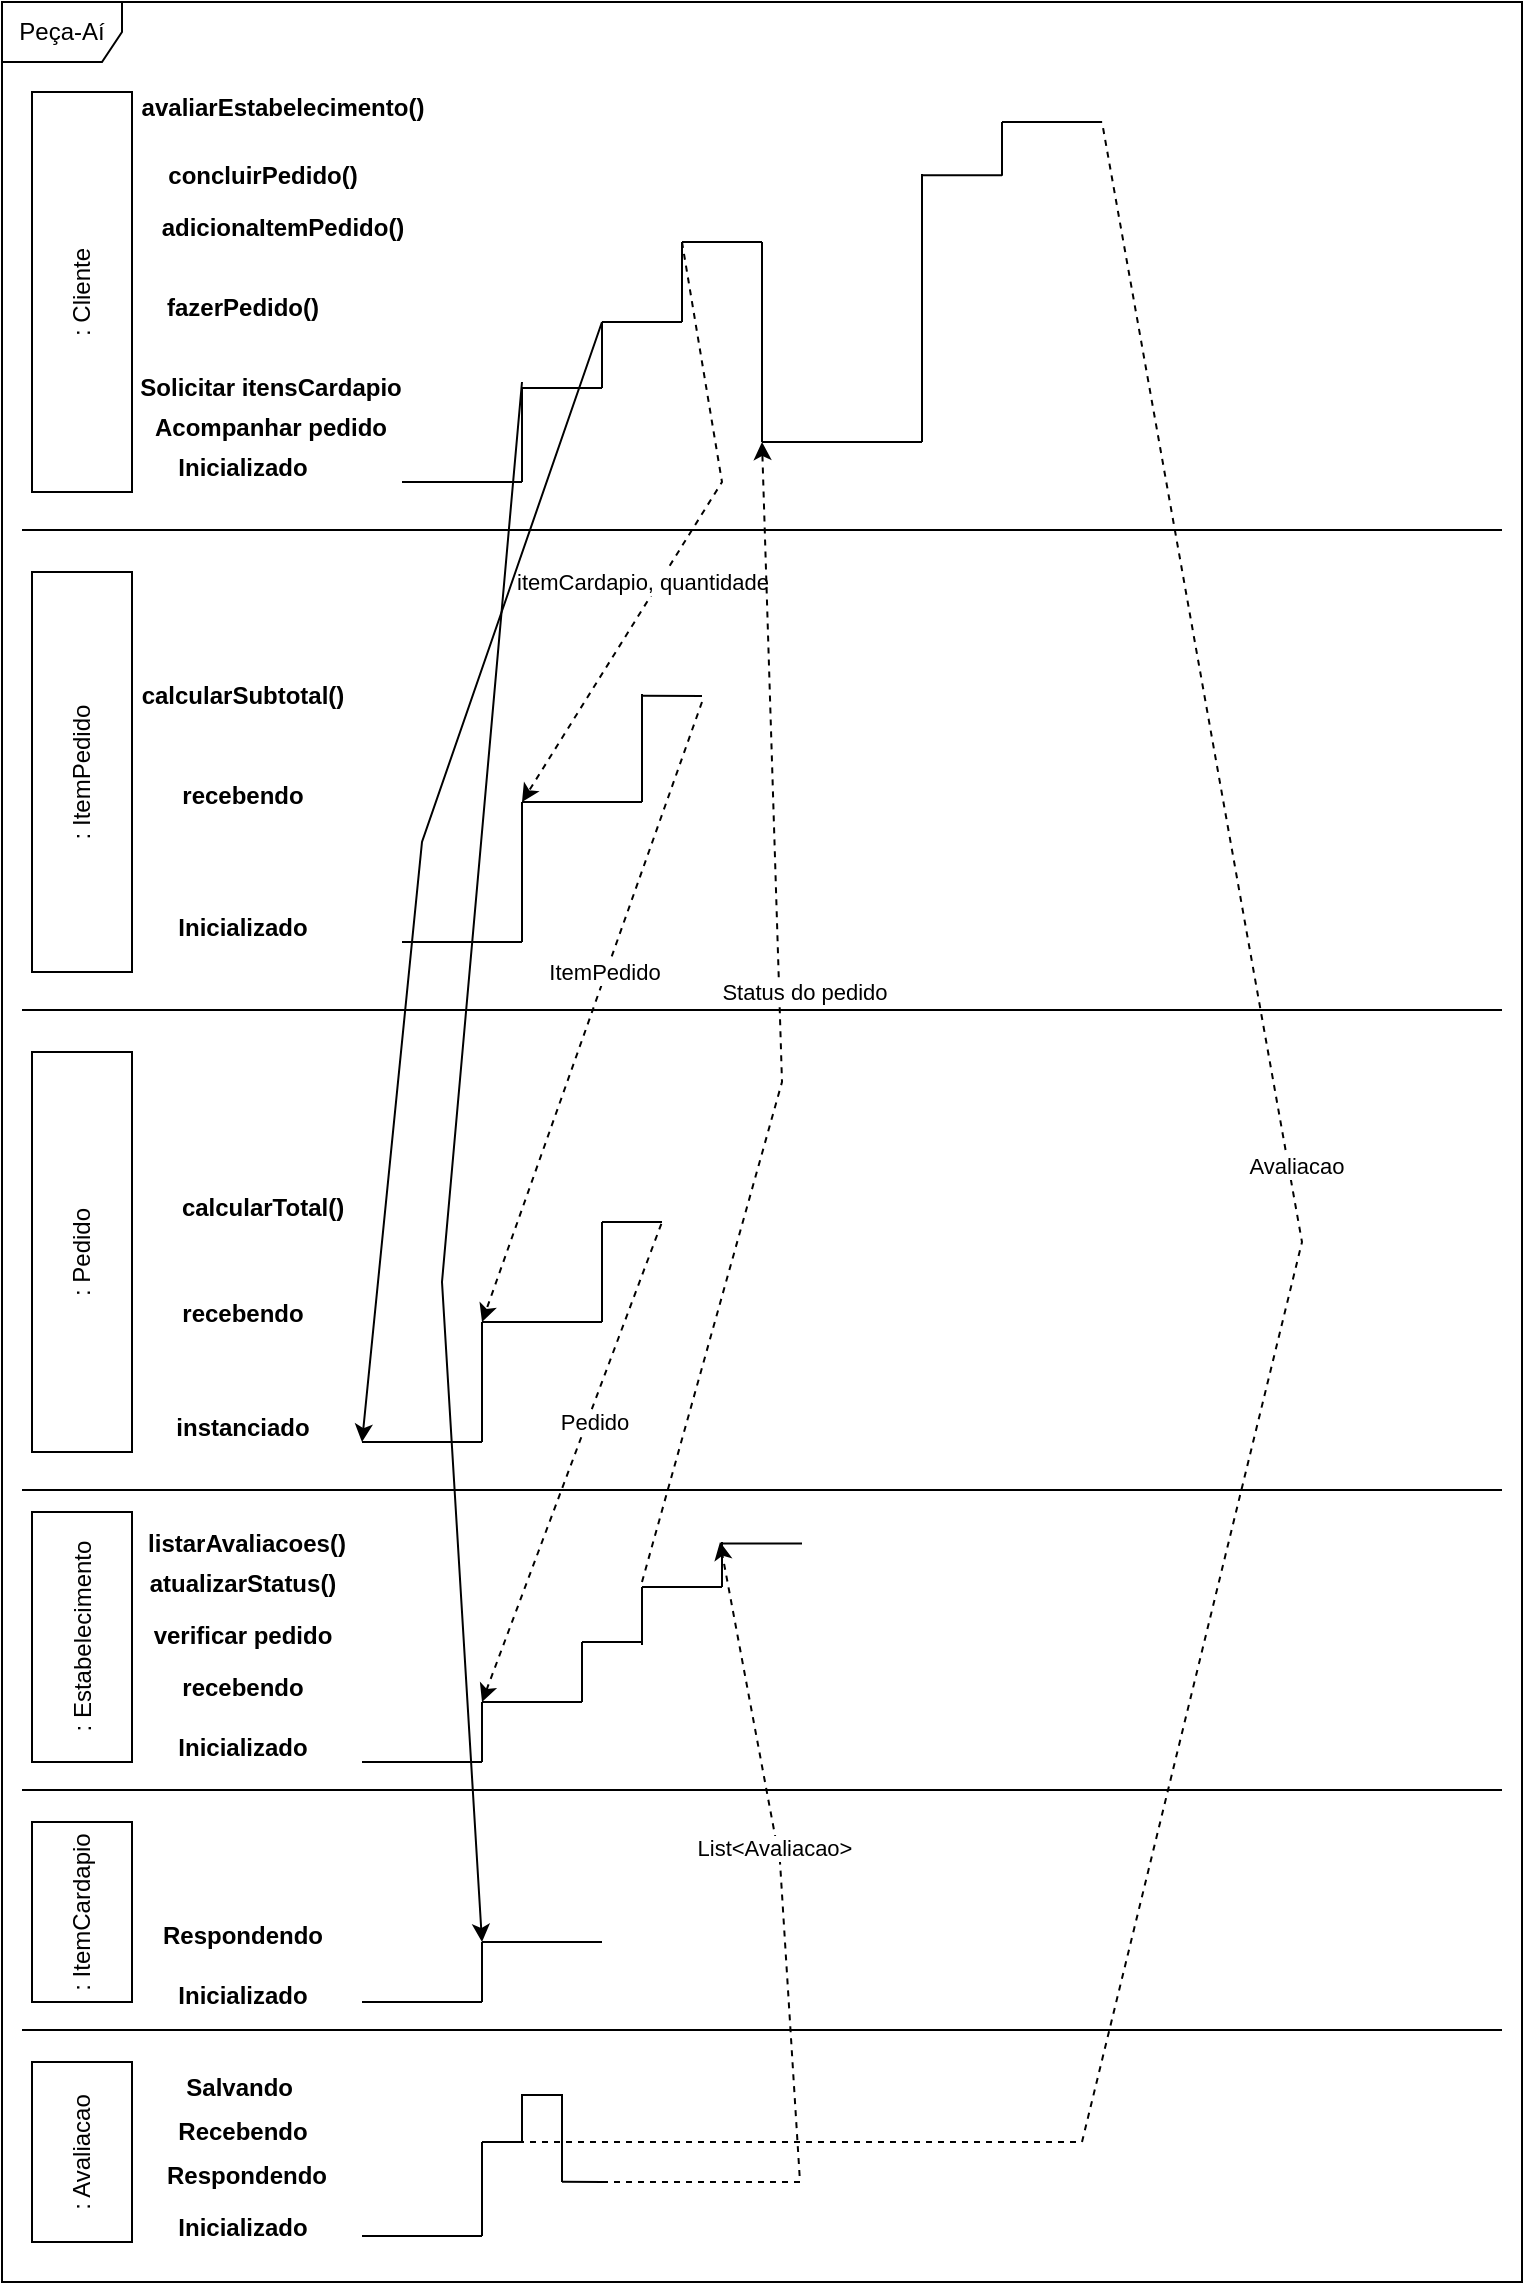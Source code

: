 <mxfile version="24.4.13" type="device">
  <diagram name="Página-1" id="-B9wC1jL4rfjNUWqB2Uc">
    <mxGraphModel dx="1639" dy="892" grid="1" gridSize="10" guides="1" tooltips="1" connect="1" arrows="1" fold="1" page="1" pageScale="1" pageWidth="827" pageHeight="1169" math="0" shadow="0">
      <root>
        <mxCell id="0" />
        <mxCell id="1" parent="0" />
        <mxCell id="8XFFxGsu1JaHWEEVxWIv-3" value=": Pedido" style="html=1;whiteSpace=wrap;rotation=-90;" vertex="1" parent="1">
          <mxGeometry x="-30" y="610" width="200" height="50" as="geometry" />
        </mxCell>
        <mxCell id="8XFFxGsu1JaHWEEVxWIv-4" value="" style="line;strokeWidth=1;fillColor=none;align=left;verticalAlign=middle;spacingTop=-1;spacingLeft=3;spacingRight=3;rotatable=0;labelPosition=right;points=[];portConstraint=eastwest;strokeColor=inherit;" vertex="1" parent="1">
          <mxGeometry x="40" y="270" width="740" height="8" as="geometry" />
        </mxCell>
        <mxCell id="8XFFxGsu1JaHWEEVxWIv-5" value=": ItemPedido" style="html=1;whiteSpace=wrap;rotation=-90;" vertex="1" parent="1">
          <mxGeometry x="-30" y="370" width="200" height="50" as="geometry" />
        </mxCell>
        <mxCell id="8XFFxGsu1JaHWEEVxWIv-6" value="" style="line;strokeWidth=1;fillColor=none;align=left;verticalAlign=middle;spacingTop=-1;spacingLeft=3;spacingRight=3;rotatable=0;labelPosition=right;points=[];portConstraint=eastwest;strokeColor=inherit;" vertex="1" parent="1">
          <mxGeometry x="40" y="510" width="740" height="8" as="geometry" />
        </mxCell>
        <mxCell id="8XFFxGsu1JaHWEEVxWIv-7" value=": Cliente" style="html=1;whiteSpace=wrap;rotation=-90;" vertex="1" parent="1">
          <mxGeometry x="-30" y="130" width="200" height="50" as="geometry" />
        </mxCell>
        <mxCell id="8XFFxGsu1JaHWEEVxWIv-8" value="" style="line;strokeWidth=1;fillColor=none;align=left;verticalAlign=middle;spacingTop=-1;spacingLeft=3;spacingRight=3;rotatable=0;labelPosition=right;points=[];portConstraint=eastwest;strokeColor=inherit;" vertex="1" parent="1">
          <mxGeometry x="40" y="750" width="740" height="8" as="geometry" />
        </mxCell>
        <mxCell id="8XFFxGsu1JaHWEEVxWIv-9" value="" style="line;strokeWidth=1;fillColor=none;align=left;verticalAlign=middle;spacingTop=-1;spacingLeft=3;spacingRight=3;rotatable=0;labelPosition=right;points=[];portConstraint=eastwest;strokeColor=inherit;" vertex="1" parent="1">
          <mxGeometry x="40" y="900" width="740" height="8" as="geometry" />
        </mxCell>
        <mxCell id="8XFFxGsu1JaHWEEVxWIv-10" value=": Estabelecimento" style="html=1;whiteSpace=wrap;rotation=-90;" vertex="1" parent="1">
          <mxGeometry x="7.5" y="802.5" width="125" height="50" as="geometry" />
        </mxCell>
        <mxCell id="8XFFxGsu1JaHWEEVxWIv-11" value=": ItemCardapio" style="html=1;whiteSpace=wrap;rotation=-90;" vertex="1" parent="1">
          <mxGeometry x="25" y="940" width="90" height="50" as="geometry" />
        </mxCell>
        <mxCell id="8XFFxGsu1JaHWEEVxWIv-12" value="fazerPedido()" style="text;align=center;fontStyle=1;verticalAlign=middle;spacingLeft=3;spacingRight=3;strokeColor=none;rotatable=0;points=[[0,0.5],[1,0.5]];portConstraint=eastwest;html=1;" vertex="1" parent="1">
          <mxGeometry x="110" y="150" width="80" height="26" as="geometry" />
        </mxCell>
        <mxCell id="8XFFxGsu1JaHWEEVxWIv-13" value="adicionaItemPedido&lt;span style=&quot;background-color: initial;&quot;&gt;()&lt;/span&gt;" style="text;align=center;fontStyle=1;verticalAlign=middle;spacingLeft=3;spacingRight=3;strokeColor=none;rotatable=0;points=[[0,0.5],[1,0.5]];portConstraint=eastwest;html=1;" vertex="1" parent="1">
          <mxGeometry x="130" y="110" width="80" height="26" as="geometry" />
        </mxCell>
        <mxCell id="8XFFxGsu1JaHWEEVxWIv-14" value="Inicializado" style="text;align=center;fontStyle=1;verticalAlign=middle;spacingLeft=3;spacingRight=3;strokeColor=none;rotatable=0;points=[[0,0.5],[1,0.5]];portConstraint=eastwest;html=1;" vertex="1" parent="1">
          <mxGeometry x="110" y="230" width="80" height="26" as="geometry" />
        </mxCell>
        <mxCell id="8XFFxGsu1JaHWEEVxWIv-15" value="concluirPedido()" style="text;align=center;fontStyle=1;verticalAlign=middle;spacingLeft=3;spacingRight=3;strokeColor=none;rotatable=0;points=[[0,0.5],[1,0.5]];portConstraint=eastwest;html=1;" vertex="1" parent="1">
          <mxGeometry x="120" y="84" width="80" height="26" as="geometry" />
        </mxCell>
        <mxCell id="8XFFxGsu1JaHWEEVxWIv-17" value="" style="endArrow=none;html=1;endSize=12;startArrow=none;startSize=14;startFill=0;edgeStyle=orthogonalEdgeStyle;align=left;verticalAlign=bottom;rounded=0;endFill=0;" edge="1" parent="1">
          <mxGeometry x="-1" y="3" relative="1" as="geometry">
            <mxPoint x="230" y="250" as="sourcePoint" />
            <mxPoint x="290" y="250" as="targetPoint" />
          </mxGeometry>
        </mxCell>
        <mxCell id="8XFFxGsu1JaHWEEVxWIv-18" value="Solicitar itensCardapio" style="text;align=center;fontStyle=1;verticalAlign=middle;spacingLeft=3;spacingRight=3;strokeColor=none;rotatable=0;points=[[0,0.5],[1,0.5]];portConstraint=eastwest;html=1;" vertex="1" parent="1">
          <mxGeometry x="124" y="190" width="80" height="26" as="geometry" />
        </mxCell>
        <mxCell id="8XFFxGsu1JaHWEEVxWIv-22" value="" style="endArrow=none;html=1;rounded=0;" edge="1" parent="1">
          <mxGeometry width="50" height="50" relative="1" as="geometry">
            <mxPoint x="290" y="250" as="sourcePoint" />
            <mxPoint x="290" y="203" as="targetPoint" />
          </mxGeometry>
        </mxCell>
        <mxCell id="8XFFxGsu1JaHWEEVxWIv-23" value="" style="endArrow=none;html=1;rounded=0;" edge="1" parent="1">
          <mxGeometry width="50" height="50" relative="1" as="geometry">
            <mxPoint x="330" y="203" as="sourcePoint" />
            <mxPoint x="290" y="202.94" as="targetPoint" />
          </mxGeometry>
        </mxCell>
        <mxCell id="8XFFxGsu1JaHWEEVxWIv-25" value="" style="endArrow=none;html=1;rounded=0;" edge="1" parent="1">
          <mxGeometry width="50" height="50" relative="1" as="geometry">
            <mxPoint x="330" y="203" as="sourcePoint" />
            <mxPoint x="330" y="170" as="targetPoint" />
          </mxGeometry>
        </mxCell>
        <mxCell id="8XFFxGsu1JaHWEEVxWIv-26" value="" style="endArrow=none;html=1;rounded=0;" edge="1" parent="1">
          <mxGeometry width="50" height="50" relative="1" as="geometry">
            <mxPoint x="370" y="170" as="sourcePoint" />
            <mxPoint x="330" y="170" as="targetPoint" />
          </mxGeometry>
        </mxCell>
        <mxCell id="8XFFxGsu1JaHWEEVxWIv-28" value="" style="endArrow=none;html=1;rounded=0;" edge="1" parent="1">
          <mxGeometry width="50" height="50" relative="1" as="geometry">
            <mxPoint x="370" y="130" as="sourcePoint" />
            <mxPoint x="370" y="170" as="targetPoint" />
          </mxGeometry>
        </mxCell>
        <mxCell id="8XFFxGsu1JaHWEEVxWIv-29" value="" style="endArrow=none;html=1;rounded=0;" edge="1" parent="1">
          <mxGeometry width="50" height="50" relative="1" as="geometry">
            <mxPoint x="370" y="130" as="sourcePoint" />
            <mxPoint x="410" y="130" as="targetPoint" />
          </mxGeometry>
        </mxCell>
        <mxCell id="8XFFxGsu1JaHWEEVxWIv-30" value="" style="endArrow=none;html=1;rounded=0;" edge="1" parent="1">
          <mxGeometry width="50" height="50" relative="1" as="geometry">
            <mxPoint x="410" y="130" as="sourcePoint" />
            <mxPoint x="410" y="230" as="targetPoint" />
          </mxGeometry>
        </mxCell>
        <mxCell id="8XFFxGsu1JaHWEEVxWIv-32" value="" style="endArrow=none;html=1;rounded=0;" edge="1" parent="1">
          <mxGeometry width="50" height="50" relative="1" as="geometry">
            <mxPoint x="410" y="230" as="sourcePoint" />
            <mxPoint x="490" y="230" as="targetPoint" />
          </mxGeometry>
        </mxCell>
        <mxCell id="8XFFxGsu1JaHWEEVxWIv-33" value="" style="endArrow=none;html=1;rounded=0;" edge="1" parent="1">
          <mxGeometry width="50" height="50" relative="1" as="geometry">
            <mxPoint x="490" y="230" as="sourcePoint" />
            <mxPoint x="490" y="96" as="targetPoint" />
          </mxGeometry>
        </mxCell>
        <mxCell id="8XFFxGsu1JaHWEEVxWIv-35" value="" style="endArrow=none;html=1;rounded=0;" edge="1" parent="1">
          <mxGeometry width="50" height="50" relative="1" as="geometry">
            <mxPoint x="490" y="96.66" as="sourcePoint" />
            <mxPoint x="530" y="96.66" as="targetPoint" />
          </mxGeometry>
        </mxCell>
        <mxCell id="8XFFxGsu1JaHWEEVxWIv-36" value="Inicializado" style="text;align=center;fontStyle=1;verticalAlign=middle;spacingLeft=3;spacingRight=3;strokeColor=none;rotatable=0;points=[[0,0.5],[1,0.5]];portConstraint=eastwest;html=1;" vertex="1" parent="1">
          <mxGeometry x="110" y="460" width="80" height="26" as="geometry" />
        </mxCell>
        <mxCell id="8XFFxGsu1JaHWEEVxWIv-37" value="recebendo" style="text;align=center;fontStyle=1;verticalAlign=middle;spacingLeft=3;spacingRight=3;strokeColor=none;rotatable=0;points=[[0,0.5],[1,0.5]];portConstraint=eastwest;html=1;" vertex="1" parent="1">
          <mxGeometry x="110" y="394" width="80" height="26" as="geometry" />
        </mxCell>
        <mxCell id="8XFFxGsu1JaHWEEVxWIv-38" value="calcularSubtotal()" style="text;align=center;fontStyle=1;verticalAlign=middle;spacingLeft=3;spacingRight=3;strokeColor=none;rotatable=0;points=[[0,0.5],[1,0.5]];portConstraint=eastwest;html=1;" vertex="1" parent="1">
          <mxGeometry x="110" y="344" width="80" height="26" as="geometry" />
        </mxCell>
        <mxCell id="8XFFxGsu1JaHWEEVxWIv-39" value="" style="endArrow=none;html=1;endSize=12;startArrow=none;startSize=14;startFill=0;edgeStyle=orthogonalEdgeStyle;align=left;verticalAlign=bottom;rounded=0;endFill=0;" edge="1" parent="1">
          <mxGeometry x="-1" y="3" relative="1" as="geometry">
            <mxPoint x="230" y="480" as="sourcePoint" />
            <mxPoint x="290" y="480" as="targetPoint" />
          </mxGeometry>
        </mxCell>
        <mxCell id="8XFFxGsu1JaHWEEVxWIv-40" value="" style="endArrow=none;html=1;endSize=12;startArrow=none;startSize=14;startFill=0;edgeStyle=orthogonalEdgeStyle;align=left;verticalAlign=bottom;rounded=0;endFill=0;" edge="1" parent="1">
          <mxGeometry x="-1" y="3" relative="1" as="geometry">
            <mxPoint x="290" y="480" as="sourcePoint" />
            <mxPoint x="290" y="410" as="targetPoint" />
          </mxGeometry>
        </mxCell>
        <mxCell id="8XFFxGsu1JaHWEEVxWIv-41" value="" style="endArrow=classic;html=1;rounded=0;dashed=1;" edge="1" parent="1">
          <mxGeometry width="50" height="50" relative="1" as="geometry">
            <mxPoint x="370" y="130" as="sourcePoint" />
            <mxPoint x="290" y="410" as="targetPoint" />
            <Array as="points">
              <mxPoint x="390" y="250" />
            </Array>
          </mxGeometry>
        </mxCell>
        <mxCell id="8XFFxGsu1JaHWEEVxWIv-42" value="itemCardapio, quantidade" style="edgeLabel;html=1;align=center;verticalAlign=middle;resizable=0;points=[];" vertex="1" connectable="0" parent="8XFFxGsu1JaHWEEVxWIv-41">
          <mxGeometry x="0.421" relative="1" as="geometry">
            <mxPoint x="12" y="-34" as="offset" />
          </mxGeometry>
        </mxCell>
        <mxCell id="8XFFxGsu1JaHWEEVxWIv-43" value="" style="endArrow=none;html=1;endSize=12;startArrow=none;startSize=14;startFill=0;edgeStyle=orthogonalEdgeStyle;align=left;verticalAlign=bottom;rounded=0;endFill=0;" edge="1" parent="1">
          <mxGeometry x="-1" y="3" relative="1" as="geometry">
            <mxPoint x="350" y="410" as="sourcePoint" />
            <mxPoint x="290" y="410" as="targetPoint" />
          </mxGeometry>
        </mxCell>
        <mxCell id="8XFFxGsu1JaHWEEVxWIv-44" value="" style="endArrow=none;html=1;endSize=12;startArrow=none;startSize=14;startFill=0;edgeStyle=orthogonalEdgeStyle;align=left;verticalAlign=bottom;rounded=0;endFill=0;" edge="1" parent="1">
          <mxGeometry x="-1" y="3" relative="1" as="geometry">
            <mxPoint x="350" y="356" as="sourcePoint" />
            <mxPoint x="350" y="410" as="targetPoint" />
          </mxGeometry>
        </mxCell>
        <mxCell id="8XFFxGsu1JaHWEEVxWIv-46" value="instanciado" style="text;align=center;fontStyle=1;verticalAlign=middle;spacingLeft=3;spacingRight=3;strokeColor=none;rotatable=0;points=[[0,0.5],[1,0.5]];portConstraint=eastwest;html=1;" vertex="1" parent="1">
          <mxGeometry x="110" y="710" width="80" height="26" as="geometry" />
        </mxCell>
        <mxCell id="8XFFxGsu1JaHWEEVxWIv-47" value="" style="endArrow=none;html=1;endSize=12;startArrow=none;startSize=14;startFill=0;edgeStyle=orthogonalEdgeStyle;align=left;verticalAlign=bottom;rounded=0;endFill=0;" edge="1" parent="1">
          <mxGeometry x="-1" y="3" relative="1" as="geometry">
            <mxPoint x="210" y="730" as="sourcePoint" />
            <mxPoint x="270" y="730" as="targetPoint" />
          </mxGeometry>
        </mxCell>
        <mxCell id="8XFFxGsu1JaHWEEVxWIv-48" value="" style="endArrow=classic;html=1;rounded=0;" edge="1" parent="1">
          <mxGeometry width="50" height="50" relative="1" as="geometry">
            <mxPoint x="330" y="170" as="sourcePoint" />
            <mxPoint x="210" y="730" as="targetPoint" />
            <Array as="points">
              <mxPoint x="240" y="430" />
            </Array>
          </mxGeometry>
        </mxCell>
        <mxCell id="8XFFxGsu1JaHWEEVxWIv-49" value="" style="endArrow=none;html=1;endSize=12;startArrow=none;startSize=14;startFill=0;edgeStyle=orthogonalEdgeStyle;align=left;verticalAlign=bottom;rounded=0;endFill=0;" edge="1" parent="1">
          <mxGeometry x="-1" y="3" relative="1" as="geometry">
            <mxPoint x="270" y="730" as="sourcePoint" />
            <mxPoint x="270" y="670" as="targetPoint" />
          </mxGeometry>
        </mxCell>
        <mxCell id="8XFFxGsu1JaHWEEVxWIv-50" value="recebendo" style="text;align=center;fontStyle=1;verticalAlign=middle;spacingLeft=3;spacingRight=3;strokeColor=none;rotatable=0;points=[[0,0.5],[1,0.5]];portConstraint=eastwest;html=1;" vertex="1" parent="1">
          <mxGeometry x="110" y="653" width="80" height="26" as="geometry" />
        </mxCell>
        <mxCell id="8XFFxGsu1JaHWEEVxWIv-51" value="" style="endArrow=none;html=1;endSize=12;startArrow=none;startSize=14;startFill=0;edgeStyle=orthogonalEdgeStyle;align=left;verticalAlign=bottom;rounded=0;endFill=0;" edge="1" parent="1">
          <mxGeometry x="-1" y="3" relative="1" as="geometry">
            <mxPoint x="270" y="670" as="sourcePoint" />
            <mxPoint x="330" y="670" as="targetPoint" />
          </mxGeometry>
        </mxCell>
        <mxCell id="8XFFxGsu1JaHWEEVxWIv-52" value="calcularTotal()" style="text;align=center;fontStyle=1;verticalAlign=middle;spacingLeft=3;spacingRight=3;strokeColor=none;rotatable=0;points=[[0,0.5],[1,0.5]];portConstraint=eastwest;html=1;" vertex="1" parent="1">
          <mxGeometry x="120" y="600" width="80" height="26" as="geometry" />
        </mxCell>
        <mxCell id="8XFFxGsu1JaHWEEVxWIv-53" value="" style="endArrow=none;html=1;endSize=12;startArrow=none;startSize=14;startFill=0;edgeStyle=orthogonalEdgeStyle;align=left;verticalAlign=bottom;rounded=0;endFill=0;" edge="1" parent="1">
          <mxGeometry x="-1" y="3" relative="1" as="geometry">
            <mxPoint x="330" y="670" as="sourcePoint" />
            <mxPoint x="330" y="620" as="targetPoint" />
          </mxGeometry>
        </mxCell>
        <mxCell id="8XFFxGsu1JaHWEEVxWIv-54" value="" style="endArrow=none;html=1;endSize=12;startArrow=none;startSize=14;startFill=0;edgeStyle=orthogonalEdgeStyle;align=left;verticalAlign=bottom;rounded=0;endFill=0;" edge="1" parent="1">
          <mxGeometry x="-1" y="3" relative="1" as="geometry">
            <mxPoint x="330" y="620" as="sourcePoint" />
            <mxPoint x="360" y="620" as="targetPoint" />
          </mxGeometry>
        </mxCell>
        <mxCell id="8XFFxGsu1JaHWEEVxWIv-56" value="" style="endArrow=none;html=1;rounded=0;" edge="1" parent="1">
          <mxGeometry width="50" height="50" relative="1" as="geometry">
            <mxPoint x="350" y="356.89" as="sourcePoint" />
            <mxPoint x="380" y="357" as="targetPoint" />
          </mxGeometry>
        </mxCell>
        <mxCell id="8XFFxGsu1JaHWEEVxWIv-60" value="" style="endArrow=classic;dashed=1;html=1;rounded=0;endFill=1;" edge="1" parent="1">
          <mxGeometry width="50" height="50" relative="1" as="geometry">
            <mxPoint x="380" y="360" as="sourcePoint" />
            <mxPoint x="270" y="670" as="targetPoint" />
          </mxGeometry>
        </mxCell>
        <mxCell id="8XFFxGsu1JaHWEEVxWIv-61" value="ItemPedido" style="edgeLabel;html=1;align=center;verticalAlign=middle;resizable=0;points=[];" vertex="1" connectable="0" parent="8XFFxGsu1JaHWEEVxWIv-60">
          <mxGeometry x="-0.13" y="-1" relative="1" as="geometry">
            <mxPoint as="offset" />
          </mxGeometry>
        </mxCell>
        <mxCell id="8XFFxGsu1JaHWEEVxWIv-62" value="" style="endArrow=none;html=1;endSize=12;startArrow=none;startSize=14;startFill=0;edgeStyle=orthogonalEdgeStyle;align=left;verticalAlign=bottom;rounded=0;endFill=0;" edge="1" parent="1">
          <mxGeometry x="-1" y="3" relative="1" as="geometry">
            <mxPoint x="210" y="890" as="sourcePoint" />
            <mxPoint x="270" y="890" as="targetPoint" />
          </mxGeometry>
        </mxCell>
        <mxCell id="8XFFxGsu1JaHWEEVxWIv-63" value="Inicializado" style="text;align=center;fontStyle=1;verticalAlign=middle;spacingLeft=3;spacingRight=3;strokeColor=none;rotatable=0;points=[[0,0.5],[1,0.5]];portConstraint=eastwest;html=1;" vertex="1" parent="1">
          <mxGeometry x="110" y="870" width="80" height="26" as="geometry" />
        </mxCell>
        <mxCell id="8XFFxGsu1JaHWEEVxWIv-65" value="" style="endArrow=none;html=1;rounded=0;" edge="1" parent="1">
          <mxGeometry width="50" height="50" relative="1" as="geometry">
            <mxPoint x="270" y="890" as="sourcePoint" />
            <mxPoint x="270" y="860" as="targetPoint" />
          </mxGeometry>
        </mxCell>
        <mxCell id="8XFFxGsu1JaHWEEVxWIv-66" value="recebendo" style="text;align=center;fontStyle=1;verticalAlign=middle;spacingLeft=3;spacingRight=3;strokeColor=none;rotatable=0;points=[[0,0.5],[1,0.5]];portConstraint=eastwest;html=1;" vertex="1" parent="1">
          <mxGeometry x="110" y="840" width="80" height="26" as="geometry" />
        </mxCell>
        <mxCell id="8XFFxGsu1JaHWEEVxWIv-67" value="Acompanhar pedido" style="text;align=center;fontStyle=1;verticalAlign=middle;spacingLeft=3;spacingRight=3;strokeColor=none;rotatable=0;points=[[0,0.5],[1,0.5]];portConstraint=eastwest;html=1;" vertex="1" parent="1">
          <mxGeometry x="124" y="210" width="80" height="26" as="geometry" />
        </mxCell>
        <mxCell id="8XFFxGsu1JaHWEEVxWIv-68" value="" style="endArrow=none;html=1;rounded=0;" edge="1" parent="1">
          <mxGeometry width="50" height="50" relative="1" as="geometry">
            <mxPoint x="320" y="860" as="sourcePoint" />
            <mxPoint x="270" y="860" as="targetPoint" />
          </mxGeometry>
        </mxCell>
        <mxCell id="8XFFxGsu1JaHWEEVxWIv-69" value="atualizarStatus()" style="text;align=center;fontStyle=1;verticalAlign=middle;spacingLeft=3;spacingRight=3;strokeColor=none;rotatable=0;points=[[0,0.5],[1,0.5]];portConstraint=eastwest;html=1;" vertex="1" parent="1">
          <mxGeometry x="110" y="788" width="80" height="26" as="geometry" />
        </mxCell>
        <mxCell id="8XFFxGsu1JaHWEEVxWIv-70" value="" style="endArrow=none;html=1;rounded=0;" edge="1" parent="1">
          <mxGeometry width="50" height="50" relative="1" as="geometry">
            <mxPoint x="320" y="830" as="sourcePoint" />
            <mxPoint x="320" y="860" as="targetPoint" />
          </mxGeometry>
        </mxCell>
        <mxCell id="8XFFxGsu1JaHWEEVxWIv-71" value="" style="endArrow=none;html=1;rounded=0;" edge="1" parent="1">
          <mxGeometry width="50" height="50" relative="1" as="geometry">
            <mxPoint x="350" y="830" as="sourcePoint" />
            <mxPoint x="320" y="830" as="targetPoint" />
          </mxGeometry>
        </mxCell>
        <mxCell id="8XFFxGsu1JaHWEEVxWIv-72" value="" style="endArrow=classic;dashed=1;html=1;rounded=0;endFill=1;" edge="1" parent="1">
          <mxGeometry width="50" height="50" relative="1" as="geometry">
            <mxPoint x="350" y="800" as="sourcePoint" />
            <mxPoint x="410" y="230" as="targetPoint" />
            <Array as="points">
              <mxPoint x="420" y="550" />
            </Array>
          </mxGeometry>
        </mxCell>
        <mxCell id="8XFFxGsu1JaHWEEVxWIv-73" value="Status do pedido" style="edgeLabel;html=1;align=center;verticalAlign=middle;resizable=0;points=[];" vertex="1" connectable="0" parent="8XFFxGsu1JaHWEEVxWIv-72">
          <mxGeometry x="-0.105" relative="1" as="geometry">
            <mxPoint x="11" y="-45" as="offset" />
          </mxGeometry>
        </mxCell>
        <mxCell id="8XFFxGsu1JaHWEEVxWIv-74" value="" style="endArrow=none;dashed=1;html=1;rounded=0;endFill=0;startArrow=classic;startFill=1;" edge="1" parent="1">
          <mxGeometry width="50" height="50" relative="1" as="geometry">
            <mxPoint x="270" y="860" as="sourcePoint" />
            <mxPoint x="360" y="620" as="targetPoint" />
          </mxGeometry>
        </mxCell>
        <mxCell id="8XFFxGsu1JaHWEEVxWIv-75" value="Pedido" style="edgeLabel;html=1;align=center;verticalAlign=middle;resizable=0;points=[];" vertex="1" connectable="0" parent="8XFFxGsu1JaHWEEVxWIv-74">
          <mxGeometry x="0.178" y="-3" relative="1" as="geometry">
            <mxPoint as="offset" />
          </mxGeometry>
        </mxCell>
        <mxCell id="8XFFxGsu1JaHWEEVxWIv-76" value="verificar pedido" style="text;align=center;fontStyle=1;verticalAlign=middle;spacingLeft=3;spacingRight=3;strokeColor=none;rotatable=0;points=[[0,0.5],[1,0.5]];portConstraint=eastwest;html=1;" vertex="1" parent="1">
          <mxGeometry x="110" y="814" width="80" height="26" as="geometry" />
        </mxCell>
        <mxCell id="8XFFxGsu1JaHWEEVxWIv-77" value="" style="endArrow=none;html=1;rounded=0;" edge="1" parent="1">
          <mxGeometry width="50" height="50" relative="1" as="geometry">
            <mxPoint x="350" y="802.5" as="sourcePoint" />
            <mxPoint x="350" y="831.5" as="targetPoint" />
          </mxGeometry>
        </mxCell>
        <mxCell id="8XFFxGsu1JaHWEEVxWIv-78" value="" style="endArrow=none;html=1;rounded=0;" edge="1" parent="1">
          <mxGeometry width="50" height="50" relative="1" as="geometry">
            <mxPoint x="350" y="802.5" as="sourcePoint" />
            <mxPoint x="390" y="802.5" as="targetPoint" />
          </mxGeometry>
        </mxCell>
        <mxCell id="8XFFxGsu1JaHWEEVxWIv-79" value="avaliarEstabelecimento()" style="text;align=center;fontStyle=1;verticalAlign=middle;spacingLeft=3;spacingRight=3;strokeColor=none;rotatable=0;points=[[0,0.5],[1,0.5]];portConstraint=eastwest;html=1;" vertex="1" parent="1">
          <mxGeometry x="130" y="50" width="80" height="26" as="geometry" />
        </mxCell>
        <mxCell id="8XFFxGsu1JaHWEEVxWIv-80" value="" style="endArrow=none;html=1;rounded=0;" edge="1" parent="1">
          <mxGeometry width="50" height="50" relative="1" as="geometry">
            <mxPoint x="530" y="96.86" as="sourcePoint" />
            <mxPoint x="530" y="70" as="targetPoint" />
          </mxGeometry>
        </mxCell>
        <mxCell id="8XFFxGsu1JaHWEEVxWIv-81" value="" style="endArrow=none;html=1;rounded=0;" edge="1" parent="1">
          <mxGeometry width="50" height="50" relative="1" as="geometry">
            <mxPoint x="530" y="70" as="sourcePoint" />
            <mxPoint x="580" y="70" as="targetPoint" />
          </mxGeometry>
        </mxCell>
        <mxCell id="8XFFxGsu1JaHWEEVxWIv-82" value="listarAvaliacoes()" style="text;align=center;fontStyle=1;verticalAlign=middle;spacingLeft=3;spacingRight=3;strokeColor=none;rotatable=0;points=[[0,0.5],[1,0.5]];portConstraint=eastwest;html=1;" vertex="1" parent="1">
          <mxGeometry x="112" y="768" width="80" height="26" as="geometry" />
        </mxCell>
        <mxCell id="8XFFxGsu1JaHWEEVxWIv-83" value="" style="endArrow=none;html=1;rounded=0;" edge="1" parent="1">
          <mxGeometry width="50" height="50" relative="1" as="geometry">
            <mxPoint x="390" y="780" as="sourcePoint" />
            <mxPoint x="390" y="802.5" as="targetPoint" />
          </mxGeometry>
        </mxCell>
        <mxCell id="8XFFxGsu1JaHWEEVxWIv-84" value="" style="endArrow=none;html=1;rounded=0;" edge="1" parent="1">
          <mxGeometry width="50" height="50" relative="1" as="geometry">
            <mxPoint x="390" y="780.71" as="sourcePoint" />
            <mxPoint x="430" y="780.71" as="targetPoint" />
          </mxGeometry>
        </mxCell>
        <mxCell id="8XFFxGsu1JaHWEEVxWIv-85" value="" style="line;strokeWidth=1;fillColor=none;align=left;verticalAlign=middle;spacingTop=-1;spacingLeft=3;spacingRight=3;rotatable=0;labelPosition=right;points=[];portConstraint=eastwest;strokeColor=inherit;" vertex="1" parent="1">
          <mxGeometry x="40" y="1020" width="740" height="8" as="geometry" />
        </mxCell>
        <mxCell id="8XFFxGsu1JaHWEEVxWIv-86" value=": Avaliacao" style="html=1;whiteSpace=wrap;rotation=-90;" vertex="1" parent="1">
          <mxGeometry x="25" y="1060" width="90" height="50" as="geometry" />
        </mxCell>
        <mxCell id="8XFFxGsu1JaHWEEVxWIv-87" value="Inicializado" style="text;align=center;fontStyle=1;verticalAlign=middle;spacingLeft=3;spacingRight=3;strokeColor=none;rotatable=0;points=[[0,0.5],[1,0.5]];portConstraint=eastwest;html=1;" vertex="1" parent="1">
          <mxGeometry x="110" y="994" width="80" height="26" as="geometry" />
        </mxCell>
        <mxCell id="8XFFxGsu1JaHWEEVxWIv-88" value="" style="endArrow=none;html=1;endSize=12;startArrow=none;startSize=14;startFill=0;edgeStyle=orthogonalEdgeStyle;align=left;verticalAlign=bottom;rounded=0;endFill=0;" edge="1" parent="1">
          <mxGeometry x="-1" y="3" relative="1" as="geometry">
            <mxPoint x="210" y="1010" as="sourcePoint" />
            <mxPoint x="270" y="1010" as="targetPoint" />
          </mxGeometry>
        </mxCell>
        <mxCell id="8XFFxGsu1JaHWEEVxWIv-89" value="Respondendo" style="text;align=center;fontStyle=1;verticalAlign=middle;spacingLeft=3;spacingRight=3;strokeColor=none;rotatable=0;points=[[0,0.5],[1,0.5]];portConstraint=eastwest;html=1;" vertex="1" parent="1">
          <mxGeometry x="110" y="964" width="80" height="26" as="geometry" />
        </mxCell>
        <mxCell id="8XFFxGsu1JaHWEEVxWIv-91" value="" style="endArrow=none;html=1;rounded=0;" edge="1" parent="1">
          <mxGeometry width="50" height="50" relative="1" as="geometry">
            <mxPoint x="270" y="980" as="sourcePoint" />
            <mxPoint x="270" y="1010" as="targetPoint" />
          </mxGeometry>
        </mxCell>
        <mxCell id="8XFFxGsu1JaHWEEVxWIv-92" value="" style="endArrow=none;html=1;rounded=0;" edge="1" parent="1">
          <mxGeometry width="50" height="50" relative="1" as="geometry">
            <mxPoint x="330" y="980" as="sourcePoint" />
            <mxPoint x="270" y="980" as="targetPoint" />
          </mxGeometry>
        </mxCell>
        <mxCell id="8XFFxGsu1JaHWEEVxWIv-93" value="" style="endArrow=classic;html=1;rounded=0;" edge="1" parent="1">
          <mxGeometry width="50" height="50" relative="1" as="geometry">
            <mxPoint x="290" y="200" as="sourcePoint" />
            <mxPoint x="270" y="980" as="targetPoint" />
            <Array as="points">
              <mxPoint x="250" y="650" />
            </Array>
          </mxGeometry>
        </mxCell>
        <mxCell id="8XFFxGsu1JaHWEEVxWIv-94" value="Inicializado" style="text;align=center;fontStyle=1;verticalAlign=middle;spacingLeft=3;spacingRight=3;strokeColor=none;rotatable=0;points=[[0,0.5],[1,0.5]];portConstraint=eastwest;html=1;" vertex="1" parent="1">
          <mxGeometry x="110" y="1110" width="80" height="26" as="geometry" />
        </mxCell>
        <mxCell id="8XFFxGsu1JaHWEEVxWIv-96" value="Recebendo" style="text;align=center;fontStyle=1;verticalAlign=middle;spacingLeft=3;spacingRight=3;strokeColor=none;rotatable=0;points=[[0,0.5],[1,0.5]];portConstraint=eastwest;html=1;" vertex="1" parent="1">
          <mxGeometry x="110" y="1062" width="80" height="26" as="geometry" />
        </mxCell>
        <mxCell id="8XFFxGsu1JaHWEEVxWIv-97" value="Salvando&amp;nbsp;" style="text;align=center;fontStyle=1;verticalAlign=middle;spacingLeft=3;spacingRight=3;strokeColor=none;rotatable=0;points=[[0,0.5],[1,0.5]];portConstraint=eastwest;html=1;" vertex="1" parent="1">
          <mxGeometry x="110" y="1040" width="80" height="26" as="geometry" />
        </mxCell>
        <mxCell id="8XFFxGsu1JaHWEEVxWIv-98" value="Respondendo" style="text;align=center;fontStyle=1;verticalAlign=middle;spacingLeft=3;spacingRight=3;strokeColor=none;rotatable=0;points=[[0,0.5],[1,0.5]];portConstraint=eastwest;html=1;" vertex="1" parent="1">
          <mxGeometry x="112" y="1084" width="80" height="26" as="geometry" />
        </mxCell>
        <mxCell id="8XFFxGsu1JaHWEEVxWIv-99" value="" style="endArrow=none;html=1;endSize=12;startArrow=none;startSize=14;startFill=0;edgeStyle=orthogonalEdgeStyle;align=left;verticalAlign=bottom;rounded=0;endFill=0;" edge="1" parent="1">
          <mxGeometry x="-1" y="3" relative="1" as="geometry">
            <mxPoint x="210" y="1127" as="sourcePoint" />
            <mxPoint x="270" y="1127" as="targetPoint" />
          </mxGeometry>
        </mxCell>
        <mxCell id="8XFFxGsu1JaHWEEVxWIv-100" value="" style="endArrow=none;html=1;rounded=0;" edge="1" parent="1">
          <mxGeometry width="50" height="50" relative="1" as="geometry">
            <mxPoint x="270" y="1080" as="sourcePoint" />
            <mxPoint x="270" y="1127" as="targetPoint" />
          </mxGeometry>
        </mxCell>
        <mxCell id="8XFFxGsu1JaHWEEVxWIv-101" value="" style="endArrow=none;html=1;rounded=0;" edge="1" parent="1">
          <mxGeometry width="50" height="50" relative="1" as="geometry">
            <mxPoint x="290" y="1080" as="sourcePoint" />
            <mxPoint x="270" y="1080" as="targetPoint" />
          </mxGeometry>
        </mxCell>
        <mxCell id="8XFFxGsu1JaHWEEVxWIv-103" value="" style="endArrow=none;html=1;rounded=0;" edge="1" parent="1">
          <mxGeometry width="50" height="50" relative="1" as="geometry">
            <mxPoint x="310" y="1056.53" as="sourcePoint" />
            <mxPoint x="290" y="1056.53" as="targetPoint" />
          </mxGeometry>
        </mxCell>
        <mxCell id="8XFFxGsu1JaHWEEVxWIv-104" value="" style="endArrow=none;html=1;rounded=0;" edge="1" parent="1">
          <mxGeometry width="50" height="50" relative="1" as="geometry">
            <mxPoint x="330" y="1100.06" as="sourcePoint" />
            <mxPoint x="310" y="1099.83" as="targetPoint" />
          </mxGeometry>
        </mxCell>
        <mxCell id="8XFFxGsu1JaHWEEVxWIv-105" value="" style="endArrow=none;html=1;rounded=0;" edge="1" parent="1">
          <mxGeometry width="50" height="50" relative="1" as="geometry">
            <mxPoint x="290" y="1056" as="sourcePoint" />
            <mxPoint x="290" y="1080" as="targetPoint" />
          </mxGeometry>
        </mxCell>
        <mxCell id="8XFFxGsu1JaHWEEVxWIv-107" value="" style="endArrow=classic;dashed=1;html=1;rounded=0;endFill=1;" edge="1" parent="1">
          <mxGeometry width="50" height="50" relative="1" as="geometry">
            <mxPoint x="330" y="1100" as="sourcePoint" />
            <mxPoint x="389" y="780" as="targetPoint" />
            <Array as="points">
              <mxPoint x="429" y="1100" />
              <mxPoint x="419" y="940" />
            </Array>
          </mxGeometry>
        </mxCell>
        <mxCell id="8XFFxGsu1JaHWEEVxWIv-108" value="List&amp;lt;Avaliacao&amp;gt;" style="edgeLabel;html=1;align=center;verticalAlign=middle;resizable=0;points=[];" vertex="1" connectable="0" parent="8XFFxGsu1JaHWEEVxWIv-107">
          <mxGeometry x="0.264" y="2" relative="1" as="geometry">
            <mxPoint as="offset" />
          </mxGeometry>
        </mxCell>
        <mxCell id="8XFFxGsu1JaHWEEVxWIv-109" value="" style="endArrow=none;html=1;rounded=0;" edge="1" parent="1">
          <mxGeometry width="50" height="50" relative="1" as="geometry">
            <mxPoint x="310" y="1056" as="sourcePoint" />
            <mxPoint x="310" y="1100" as="targetPoint" />
          </mxGeometry>
        </mxCell>
        <mxCell id="8XFFxGsu1JaHWEEVxWIv-110" value="" style="endArrow=none;dashed=1;html=1;rounded=0;" edge="1" parent="1">
          <mxGeometry width="50" height="50" relative="1" as="geometry">
            <mxPoint x="270" y="1080" as="sourcePoint" />
            <mxPoint x="580" y="70" as="targetPoint" />
            <Array as="points">
              <mxPoint x="570" y="1080" />
              <mxPoint x="680" y="630" />
            </Array>
          </mxGeometry>
        </mxCell>
        <mxCell id="8XFFxGsu1JaHWEEVxWIv-111" value="Avaliacao" style="edgeLabel;html=1;align=center;verticalAlign=middle;resizable=0;points=[];" vertex="1" connectable="0" parent="8XFFxGsu1JaHWEEVxWIv-110">
          <mxGeometry x="0.203" y="-4" relative="1" as="geometry">
            <mxPoint as="offset" />
          </mxGeometry>
        </mxCell>
        <mxCell id="8XFFxGsu1JaHWEEVxWIv-112" value="Peça-Aí" style="shape=umlFrame;whiteSpace=wrap;html=1;pointerEvents=0;" vertex="1" parent="1">
          <mxGeometry x="30" y="10" width="760" height="1140" as="geometry" />
        </mxCell>
      </root>
    </mxGraphModel>
  </diagram>
</mxfile>
